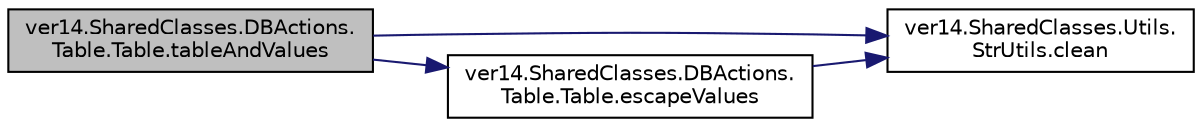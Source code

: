 digraph "ver14.SharedClasses.DBActions.Table.Table.tableAndValues"
{
 // LATEX_PDF_SIZE
  edge [fontname="Helvetica",fontsize="10",labelfontname="Helvetica",labelfontsize="10"];
  node [fontname="Helvetica",fontsize="10",shape=record];
  rankdir="LR";
  Node1 [label="ver14.SharedClasses.DBActions.\lTable.Table.tableAndValues",height=0.2,width=0.4,color="black", fillcolor="grey75", style="filled", fontcolor="black",tooltip=" "];
  Node1 -> Node2 [color="midnightblue",fontsize="10",style="solid"];
  Node2 [label="ver14.SharedClasses.Utils.\lStrUtils.clean",height=0.2,width=0.4,color="black", fillcolor="white", style="filled",URL="$classver14_1_1_shared_classes_1_1_utils_1_1_str_utils.html#a7c724782d37f2d2d622c1dbaf6eabb5b",tooltip=" "];
  Node1 -> Node3 [color="midnightblue",fontsize="10",style="solid"];
  Node3 [label="ver14.SharedClasses.DBActions.\lTable.Table.escapeValues",height=0.2,width=0.4,color="black", fillcolor="white", style="filled",URL="$enumver14_1_1_shared_classes_1_1_d_b_actions_1_1_table_1_1_table.html#aa44292b29bc3be05e090a61ef5466092",tooltip=" "];
  Node3 -> Node2 [color="midnightblue",fontsize="10",style="solid"];
}
